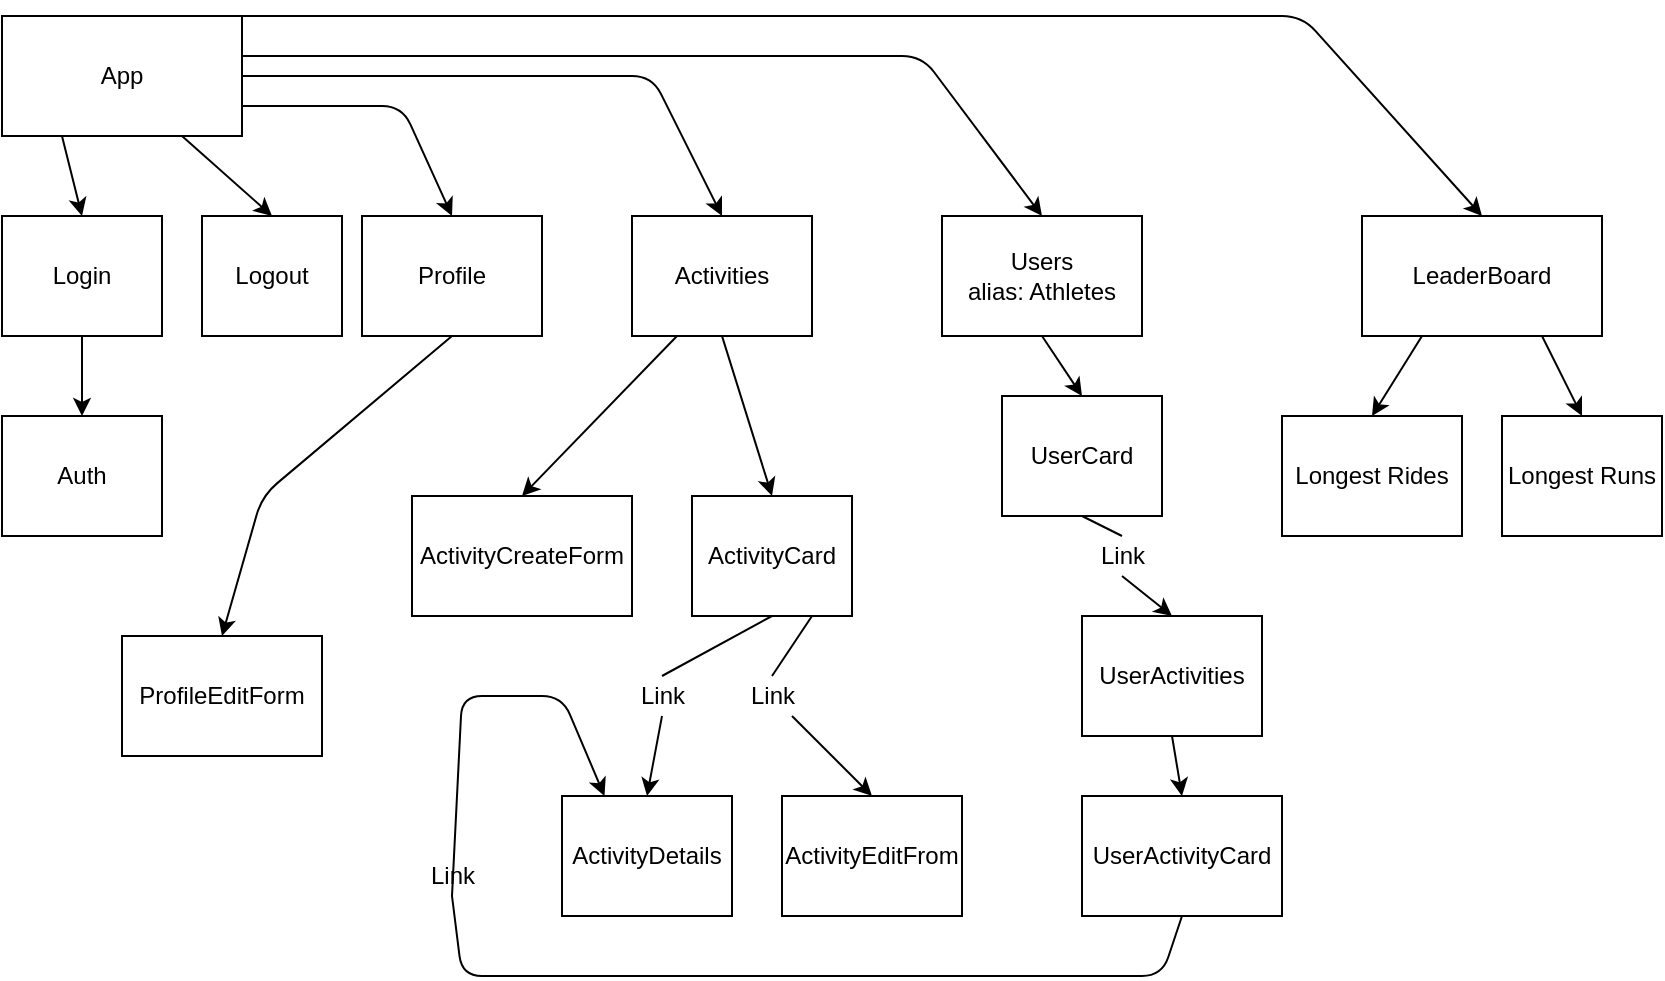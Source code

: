 <mxfile>
    <diagram id="QdPgYa7zvZrDEsVL0cUU" name="Page-1">
        <mxGraphModel dx="1120" dy="1756" grid="1" gridSize="10" guides="1" tooltips="1" connect="1" arrows="1" fold="1" page="1" pageScale="1" pageWidth="850" pageHeight="1100" math="0" shadow="0">
            <root>
                <mxCell id="0"/>
                <mxCell id="1" parent="0"/>
                <mxCell id="86" style="edgeStyle=none;html=1;exitX=1;exitY=0;exitDx=0;exitDy=0;entryX=0.5;entryY=0;entryDx=0;entryDy=0;" edge="1" parent="1" source="2" target="53">
                    <mxGeometry relative="1" as="geometry">
                        <mxPoint x="750" y="14.667" as="targetPoint"/>
                        <Array as="points">
                            <mxPoint x="660"/>
                        </Array>
                    </mxGeometry>
                </mxCell>
                <mxCell id="88" style="edgeStyle=none;html=1;entryX=0.5;entryY=0;entryDx=0;entryDy=0;" edge="1" parent="1" target="39">
                    <mxGeometry relative="1" as="geometry">
                        <mxPoint x="610" y="30.667" as="targetPoint"/>
                        <mxPoint x="130" y="20" as="sourcePoint"/>
                        <Array as="points">
                            <mxPoint x="470" y="20"/>
                        </Array>
                    </mxGeometry>
                </mxCell>
                <mxCell id="89" style="edgeStyle=none;html=1;exitX=1;exitY=0.5;exitDx=0;exitDy=0;entryX=0.5;entryY=0;entryDx=0;entryDy=0;" edge="1" parent="1" source="2" target="5">
                    <mxGeometry relative="1" as="geometry">
                        <mxPoint x="410" y="45.333" as="targetPoint"/>
                        <Array as="points">
                            <mxPoint x="335" y="30"/>
                        </Array>
                    </mxGeometry>
                </mxCell>
                <mxCell id="90" style="edgeStyle=none;html=1;exitX=1;exitY=0.75;exitDx=0;exitDy=0;entryX=0.5;entryY=0;entryDx=0;entryDy=0;" edge="1" parent="1" source="2" target="4">
                    <mxGeometry relative="1" as="geometry">
                        <mxPoint x="300" y="45.333" as="targetPoint"/>
                        <Array as="points">
                            <mxPoint x="210" y="45"/>
                        </Array>
                    </mxGeometry>
                </mxCell>
                <mxCell id="91" style="edgeStyle=none;html=1;exitX=0.75;exitY=1;exitDx=0;exitDy=0;entryX=0.5;entryY=0;entryDx=0;entryDy=0;" edge="1" parent="1" source="2" target="32">
                    <mxGeometry relative="1" as="geometry"/>
                </mxCell>
                <mxCell id="92" style="edgeStyle=none;html=1;exitX=0.25;exitY=1;exitDx=0;exitDy=0;entryX=0.5;entryY=0;entryDx=0;entryDy=0;" edge="1" parent="1" source="2" target="3">
                    <mxGeometry relative="1" as="geometry"/>
                </mxCell>
                <mxCell id="2" value="App" style="whiteSpace=wrap;html=1;" parent="1" vertex="1">
                    <mxGeometry x="10" width="120" height="60" as="geometry"/>
                </mxCell>
                <mxCell id="12" style="edgeStyle=none;html=1;exitX=0.5;exitY=1;exitDx=0;exitDy=0;entryX=0.5;entryY=0;entryDx=0;entryDy=0;" parent="1" source="3" edge="1" target="9">
                    <mxGeometry relative="1" as="geometry">
                        <mxPoint x="70" y="190" as="targetPoint"/>
                    </mxGeometry>
                </mxCell>
                <mxCell id="3" value="Login" style="whiteSpace=wrap;html=1;" parent="1" vertex="1">
                    <mxGeometry x="10" y="100" width="80" height="60" as="geometry"/>
                </mxCell>
                <mxCell id="77" style="edgeStyle=none;html=1;exitX=0.5;exitY=1;exitDx=0;exitDy=0;entryX=0.5;entryY=0;entryDx=0;entryDy=0;" edge="1" parent="1" source="4" target="76">
                    <mxGeometry relative="1" as="geometry">
                        <mxPoint x="100" y="250" as="targetPoint"/>
                        <Array as="points">
                            <mxPoint x="140" y="240"/>
                        </Array>
                    </mxGeometry>
                </mxCell>
                <mxCell id="4" value="Profile" style="whiteSpace=wrap;html=1;" parent="1" vertex="1">
                    <mxGeometry x="190" y="100" width="90" height="60" as="geometry"/>
                </mxCell>
                <mxCell id="58" style="edgeStyle=none;html=1;exitX=0.5;exitY=1;exitDx=0;exitDy=0;entryX=0.5;entryY=0;entryDx=0;entryDy=0;" edge="1" parent="1" source="5" target="6">
                    <mxGeometry relative="1" as="geometry"/>
                </mxCell>
                <mxCell id="67" style="edgeStyle=none;html=1;exitX=0.25;exitY=1;exitDx=0;exitDy=0;entryX=0.5;entryY=0;entryDx=0;entryDy=0;" edge="1" parent="1" source="5" target="57">
                    <mxGeometry relative="1" as="geometry"/>
                </mxCell>
                <mxCell id="5" value="Activities" style="whiteSpace=wrap;html=1;" parent="1" vertex="1">
                    <mxGeometry x="325" y="100" width="90" height="60" as="geometry"/>
                </mxCell>
                <mxCell id="60" style="edgeStyle=none;html=1;exitX=0.5;exitY=1;exitDx=0;exitDy=0;entryX=0.5;entryY=0;entryDx=0;entryDy=0;startArrow=none;" edge="1" parent="1" source="61" target="59">
                    <mxGeometry relative="1" as="geometry">
                        <mxPoint x="320" y="380" as="targetPoint"/>
                    </mxGeometry>
                </mxCell>
                <mxCell id="64" style="edgeStyle=none;html=1;exitX=0.75;exitY=1;exitDx=0;exitDy=0;entryX=0.5;entryY=0;entryDx=0;entryDy=0;startArrow=none;" edge="1" parent="1" source="65" target="43">
                    <mxGeometry relative="1" as="geometry"/>
                </mxCell>
                <mxCell id="6" value="ActivityCard" style="whiteSpace=wrap;html=1;" parent="1" vertex="1">
                    <mxGeometry x="355" y="240" width="80" height="60" as="geometry"/>
                </mxCell>
                <mxCell id="9" value="Auth" style="whiteSpace=wrap;html=1;" parent="1" vertex="1">
                    <mxGeometry x="10" y="200" width="80" height="60" as="geometry"/>
                </mxCell>
                <mxCell id="32" value="Logout" style="whiteSpace=wrap;html=1;" parent="1" vertex="1">
                    <mxGeometry x="110" y="100" width="70" height="60" as="geometry"/>
                </mxCell>
                <mxCell id="80" style="edgeStyle=none;html=1;exitX=0.5;exitY=1;exitDx=0;exitDy=0;entryX=0.5;entryY=0;entryDx=0;entryDy=0;" edge="1" parent="1" source="39" target="78">
                    <mxGeometry relative="1" as="geometry"/>
                </mxCell>
                <mxCell id="39" value="Users&lt;br&gt;alias: Athletes" style="whiteSpace=wrap;html=1;" vertex="1" parent="1">
                    <mxGeometry x="480" y="100" width="100" height="60" as="geometry"/>
                </mxCell>
                <mxCell id="43" value="ActivityEditFrom" style="whiteSpace=wrap;html=1;" vertex="1" parent="1">
                    <mxGeometry x="400" y="390" width="90" height="60" as="geometry"/>
                </mxCell>
                <mxCell id="69" style="edgeStyle=none;html=1;exitX=0.5;exitY=1;exitDx=0;exitDy=0;entryX=0.5;entryY=0;entryDx=0;entryDy=0;" edge="1" parent="1" source="49" target="68">
                    <mxGeometry relative="1" as="geometry"/>
                </mxCell>
                <mxCell id="49" value="UserActivities" style="whiteSpace=wrap;html=1;" vertex="1" parent="1">
                    <mxGeometry x="550" y="300" width="90" height="60" as="geometry"/>
                </mxCell>
                <mxCell id="51" style="edgeStyle=none;html=1;exitX=0.75;exitY=1;exitDx=0;exitDy=0;entryX=0.5;entryY=0;entryDx=0;entryDy=0;" edge="1" source="53" parent="1" target="54">
                    <mxGeometry relative="1" as="geometry">
                        <mxPoint x="600" y="190" as="targetPoint"/>
                    </mxGeometry>
                </mxCell>
                <mxCell id="52" style="edgeStyle=none;html=1;exitX=0.25;exitY=1;exitDx=0;exitDy=0;entryX=0.5;entryY=0;entryDx=0;entryDy=0;" edge="1" source="53" parent="1" target="55">
                    <mxGeometry relative="1" as="geometry">
                        <mxPoint x="550" y="260" as="targetPoint"/>
                    </mxGeometry>
                </mxCell>
                <mxCell id="53" value="LeaderBoard" style="whiteSpace=wrap;html=1;" vertex="1" parent="1">
                    <mxGeometry x="690" y="100" width="120" height="60" as="geometry"/>
                </mxCell>
                <mxCell id="54" value="Longest Runs" style="whiteSpace=wrap;html=1;" vertex="1" parent="1">
                    <mxGeometry x="760" y="200" width="80" height="60" as="geometry"/>
                </mxCell>
                <mxCell id="55" value="Longest Rides" style="whiteSpace=wrap;html=1;" vertex="1" parent="1">
                    <mxGeometry x="650" y="200" width="90" height="60" as="geometry"/>
                </mxCell>
                <mxCell id="57" value="ActivityCreateForm" style="whiteSpace=wrap;html=1;" vertex="1" parent="1">
                    <mxGeometry x="215" y="240" width="110" height="60" as="geometry"/>
                </mxCell>
                <mxCell id="59" value="ActivityDetails" style="whiteSpace=wrap;html=1;" vertex="1" parent="1">
                    <mxGeometry x="290" y="390" width="85" height="60" as="geometry"/>
                </mxCell>
                <mxCell id="61" value="Link" style="text;html=1;align=center;verticalAlign=middle;resizable=0;points=[];autosize=1;strokeColor=none;fillColor=none;" vertex="1" parent="1">
                    <mxGeometry x="320" y="330" width="40" height="20" as="geometry"/>
                </mxCell>
                <mxCell id="63" value="" style="edgeStyle=none;html=1;exitX=0.5;exitY=1;exitDx=0;exitDy=0;entryX=0.5;entryY=0;entryDx=0;entryDy=0;endArrow=none;" edge="1" parent="1" source="6" target="61">
                    <mxGeometry relative="1" as="geometry">
                        <mxPoint x="332.5" y="390" as="targetPoint"/>
                        <mxPoint x="340" y="300" as="sourcePoint"/>
                    </mxGeometry>
                </mxCell>
                <mxCell id="65" value="Link" style="text;html=1;align=center;verticalAlign=middle;resizable=0;points=[];autosize=1;strokeColor=none;fillColor=none;" vertex="1" parent="1">
                    <mxGeometry x="375" y="330" width="40" height="20" as="geometry"/>
                </mxCell>
                <mxCell id="66" value="" style="edgeStyle=none;html=1;exitX=0.75;exitY=1;exitDx=0;exitDy=0;entryX=0.5;entryY=0;entryDx=0;entryDy=0;endArrow=none;" edge="1" parent="1" source="6" target="65">
                    <mxGeometry relative="1" as="geometry">
                        <mxPoint x="360" y="300" as="sourcePoint"/>
                        <mxPoint x="445" y="390" as="targetPoint"/>
                    </mxGeometry>
                </mxCell>
                <mxCell id="72" style="edgeStyle=none;html=1;exitX=0.5;exitY=1;exitDx=0;exitDy=0;entryX=0.25;entryY=0;entryDx=0;entryDy=0;startArrow=none;" edge="1" parent="1" source="73" target="59">
                    <mxGeometry relative="1" as="geometry">
                        <mxPoint x="310" y="340" as="targetPoint"/>
                        <Array as="points">
                            <mxPoint x="240" y="340"/>
                            <mxPoint x="290" y="340"/>
                        </Array>
                    </mxGeometry>
                </mxCell>
                <mxCell id="68" value="UserActivityCard" style="whiteSpace=wrap;html=1;" vertex="1" parent="1">
                    <mxGeometry x="550" y="390" width="100" height="60" as="geometry"/>
                </mxCell>
                <mxCell id="73" value="Link" style="text;html=1;align=center;verticalAlign=middle;resizable=0;points=[];autosize=1;strokeColor=none;fillColor=none;" vertex="1" parent="1">
                    <mxGeometry x="215" y="420" width="40" height="20" as="geometry"/>
                </mxCell>
                <mxCell id="75" value="" style="edgeStyle=none;html=1;exitX=0.5;exitY=1;exitDx=0;exitDy=0;endArrow=none;" edge="1" parent="1" source="68">
                    <mxGeometry relative="1" as="geometry">
                        <mxPoint x="235" y="440" as="targetPoint"/>
                        <mxPoint x="540" y="350" as="sourcePoint"/>
                        <Array as="points">
                            <mxPoint x="590" y="480"/>
                            <mxPoint x="240" y="480"/>
                        </Array>
                    </mxGeometry>
                </mxCell>
                <mxCell id="76" value="ProfileEditForm" style="whiteSpace=wrap;html=1;" vertex="1" parent="1">
                    <mxGeometry x="70" y="310" width="100" height="60" as="geometry"/>
                </mxCell>
                <mxCell id="81" style="edgeStyle=none;html=1;exitX=0.5;exitY=1;exitDx=0;exitDy=0;entryX=0.5;entryY=0;entryDx=0;entryDy=0;startArrow=none;" edge="1" parent="1" source="82" target="49">
                    <mxGeometry relative="1" as="geometry"/>
                </mxCell>
                <mxCell id="78" value="UserCard" style="whiteSpace=wrap;html=1;" vertex="1" parent="1">
                    <mxGeometry x="510" y="190" width="80" height="60" as="geometry"/>
                </mxCell>
                <mxCell id="82" value="Link" style="text;html=1;align=center;verticalAlign=middle;resizable=0;points=[];autosize=1;strokeColor=none;fillColor=none;" vertex="1" parent="1">
                    <mxGeometry x="550" y="260" width="40" height="20" as="geometry"/>
                </mxCell>
                <mxCell id="83" value="" style="edgeStyle=none;html=1;exitX=0.5;exitY=1;exitDx=0;exitDy=0;entryX=0.5;entryY=0;entryDx=0;entryDy=0;endArrow=none;" edge="1" parent="1" source="78" target="82">
                    <mxGeometry relative="1" as="geometry">
                        <mxPoint x="550" y="250" as="sourcePoint"/>
                        <mxPoint x="595" y="300" as="targetPoint"/>
                    </mxGeometry>
                </mxCell>
            </root>
        </mxGraphModel>
    </diagram>
</mxfile>